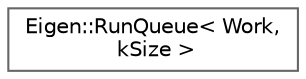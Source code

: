 digraph "类继承关系图"
{
 // LATEX_PDF_SIZE
  bgcolor="transparent";
  edge [fontname=Helvetica,fontsize=10,labelfontname=Helvetica,labelfontsize=10];
  node [fontname=Helvetica,fontsize=10,shape=box,height=0.2,width=0.4];
  rankdir="LR";
  Node0 [id="Node000000",label="Eigen::RunQueue\< Work,\l kSize \>",height=0.2,width=0.4,color="grey40", fillcolor="white", style="filled",URL="$class_eigen_1_1_run_queue.html",tooltip=" "];
}
